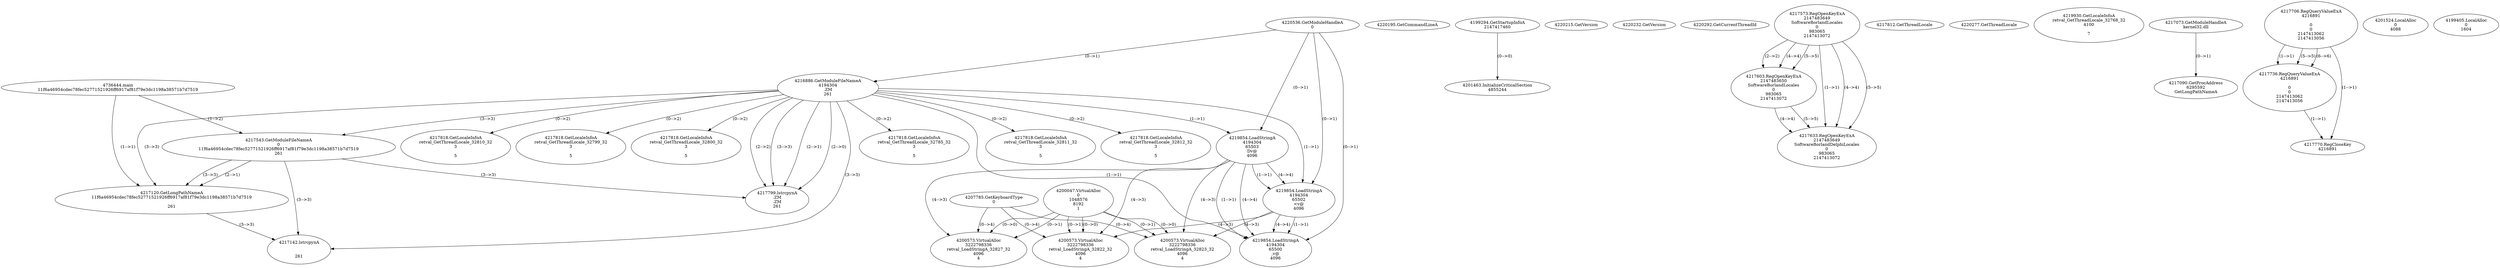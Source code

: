// Global SCDG with merge call
digraph {
	0 [label="4736444.main
11f6a46954cdec78fec52771521926ff6917af81f79e3dc1198a38571b7d7519"]
	1 [label="4220536.GetModuleHandleA
0"]
	2 [label="4207785.GetKeyboardType
0"]
	3 [label="4220195.GetCommandLineA
"]
	4 [label="4199294.GetStartupInfoA
2147417460"]
	5 [label="4220215.GetVersion
"]
	6 [label="4220232.GetVersion
"]
	7 [label="4220292.GetCurrentThreadId
"]
	8 [label="4216886.GetModuleFileNameA
4194304
.ZM
261"]
	1 -> 8 [label="(0-->1)"]
	9 [label="4217543.GetModuleFileNameA
0
11f6a46954cdec78fec52771521926ff6917af81f79e3dc1198a38571b7d7519
261"]
	0 -> 9 [label="(1-->2)"]
	8 -> 9 [label="(3-->3)"]
	10 [label="4217573.RegOpenKeyExA
2147483649
Software\Borland\Locales
0
983065
2147413072"]
	11 [label="4217603.RegOpenKeyExA
2147483650
Software\Borland\Locales
0
983065
2147413072"]
	10 -> 11 [label="(2-->2)"]
	10 -> 11 [label="(4-->4)"]
	10 -> 11 [label="(5-->5)"]
	12 [label="4217633.RegOpenKeyExA
2147483649
Software\Borland\Delphi\Locales
0
983065
2147413072"]
	10 -> 12 [label="(1-->1)"]
	10 -> 12 [label="(4-->4)"]
	11 -> 12 [label="(4-->4)"]
	10 -> 12 [label="(5-->5)"]
	11 -> 12 [label="(5-->5)"]
	13 [label="4217799.lstrcpynA
.ZM
.ZM
261"]
	8 -> 13 [label="(2-->1)"]
	8 -> 13 [label="(2-->2)"]
	8 -> 13 [label="(3-->3)"]
	9 -> 13 [label="(3-->3)"]
	8 -> 13 [label="(2-->0)"]
	14 [label="4217812.GetThreadLocale
"]
	15 [label="4217818.GetLocaleInfoA
retval_GetThreadLocale_32785_32
3

5"]
	8 -> 15 [label="(0-->2)"]
	16 [label="4220277.GetThreadLocale
"]
	17 [label="4219930.GetLocaleInfoA
retval_GetThreadLocale_32768_32
4100

7"]
	18 [label="4217073.GetModuleHandleA
kernel32.dll"]
	19 [label="4217090.GetProcAddress
6295592
GetLongPathNameA"]
	18 -> 19 [label="(0-->1)"]
	20 [label="4217120.GetLongPathNameA
11f6a46954cdec78fec52771521926ff6917af81f79e3dc1198a38571b7d7519

261"]
	0 -> 20 [label="(1-->1)"]
	9 -> 20 [label="(2-->1)"]
	8 -> 20 [label="(3-->3)"]
	9 -> 20 [label="(3-->3)"]
	21 [label="4217142.lstrcpynA


261"]
	8 -> 21 [label="(3-->3)"]
	9 -> 21 [label="(3-->3)"]
	20 -> 21 [label="(3-->3)"]
	22 [label="4217706.RegQueryValueExA
4216891

0
0
2147413062
2147413056"]
	23 [label="4217736.RegQueryValueExA
4216891

0
0
2147413062
2147413056"]
	22 -> 23 [label="(1-->1)"]
	22 -> 23 [label="(5-->5)"]
	22 -> 23 [label="(6-->6)"]
	24 [label="4217770.RegCloseKey
4216891"]
	22 -> 24 [label="(1-->1)"]
	23 -> 24 [label="(1-->1)"]
	25 [label="4217818.GetLocaleInfoA
retval_GetThreadLocale_32811_32
3

5"]
	8 -> 25 [label="(0-->2)"]
	26 [label="4219854.LoadStringA
4194304
65503
Dv@
4096"]
	1 -> 26 [label="(0-->1)"]
	8 -> 26 [label="(1-->1)"]
	27 [label="4219854.LoadStringA
4194304
65502
<v@
4096"]
	1 -> 27 [label="(0-->1)"]
	8 -> 27 [label="(1-->1)"]
	26 -> 27 [label="(1-->1)"]
	26 -> 27 [label="(4-->4)"]
	28 [label="4201463.InitializeCriticalSection
4855244"]
	4 -> 28 [label="(0-->0)"]
	29 [label="4201524.LocalAlloc
0
4088"]
	30 [label="4200047.VirtualAlloc
0
1048576
8192
1"]
	31 [label="4199405.LocalAlloc
0
1604"]
	32 [label="4217818.GetLocaleInfoA
retval_GetThreadLocale_32812_32
3

5"]
	8 -> 32 [label="(0-->2)"]
	33 [label="4200573.VirtualAlloc
3222798336
retval_LoadStringA_32822_32
4096
4"]
	30 -> 33 [label="(0-->1)"]
	26 -> 33 [label="(4-->3)"]
	27 -> 33 [label="(4-->3)"]
	2 -> 33 [label="(0-->4)"]
	30 -> 33 [label="(0-->0)"]
	34 [label="4217818.GetLocaleInfoA
retval_GetThreadLocale_32810_32
3

5"]
	8 -> 34 [label="(0-->2)"]
	35 [label="4200573.VirtualAlloc
3222798336
retval_LoadStringA_32823_32
4096
4"]
	30 -> 35 [label="(0-->1)"]
	26 -> 35 [label="(4-->3)"]
	27 -> 35 [label="(4-->3)"]
	2 -> 35 [label="(0-->4)"]
	30 -> 35 [label="(0-->0)"]
	36 [label="4217818.GetLocaleInfoA
retval_GetThreadLocale_32799_32
3

5"]
	8 -> 36 [label="(0-->2)"]
	37 [label="4200573.VirtualAlloc
3222798336
retval_LoadStringA_32827_32
4096
4"]
	30 -> 37 [label="(0-->1)"]
	26 -> 37 [label="(4-->3)"]
	2 -> 37 [label="(0-->4)"]
	30 -> 37 [label="(0-->0)"]
	38 [label="4217818.GetLocaleInfoA
retval_GetThreadLocale_32800_32
3

5"]
	8 -> 38 [label="(0-->2)"]
	39 [label="4219854.LoadStringA
4194304
65500
,v@
4096"]
	1 -> 39 [label="(0-->1)"]
	8 -> 39 [label="(1-->1)"]
	26 -> 39 [label="(1-->1)"]
	27 -> 39 [label="(1-->1)"]
	26 -> 39 [label="(4-->4)"]
	27 -> 39 [label="(4-->4)"]
}
